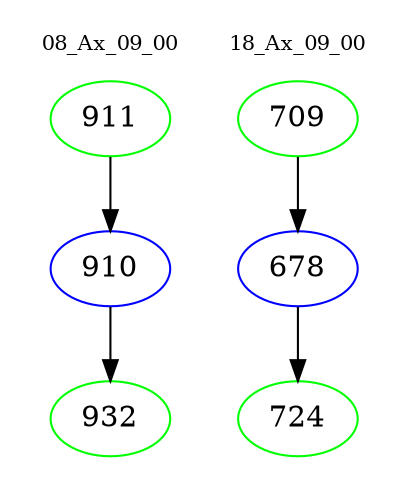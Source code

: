 digraph{
subgraph cluster_0 {
color = white
label = "08_Ax_09_00";
fontsize=10;
T0_911 [label="911", color="green"]
T0_911 -> T0_910 [color="black"]
T0_910 [label="910", color="blue"]
T0_910 -> T0_932 [color="black"]
T0_932 [label="932", color="green"]
}
subgraph cluster_1 {
color = white
label = "18_Ax_09_00";
fontsize=10;
T1_709 [label="709", color="green"]
T1_709 -> T1_678 [color="black"]
T1_678 [label="678", color="blue"]
T1_678 -> T1_724 [color="black"]
T1_724 [label="724", color="green"]
}
}
